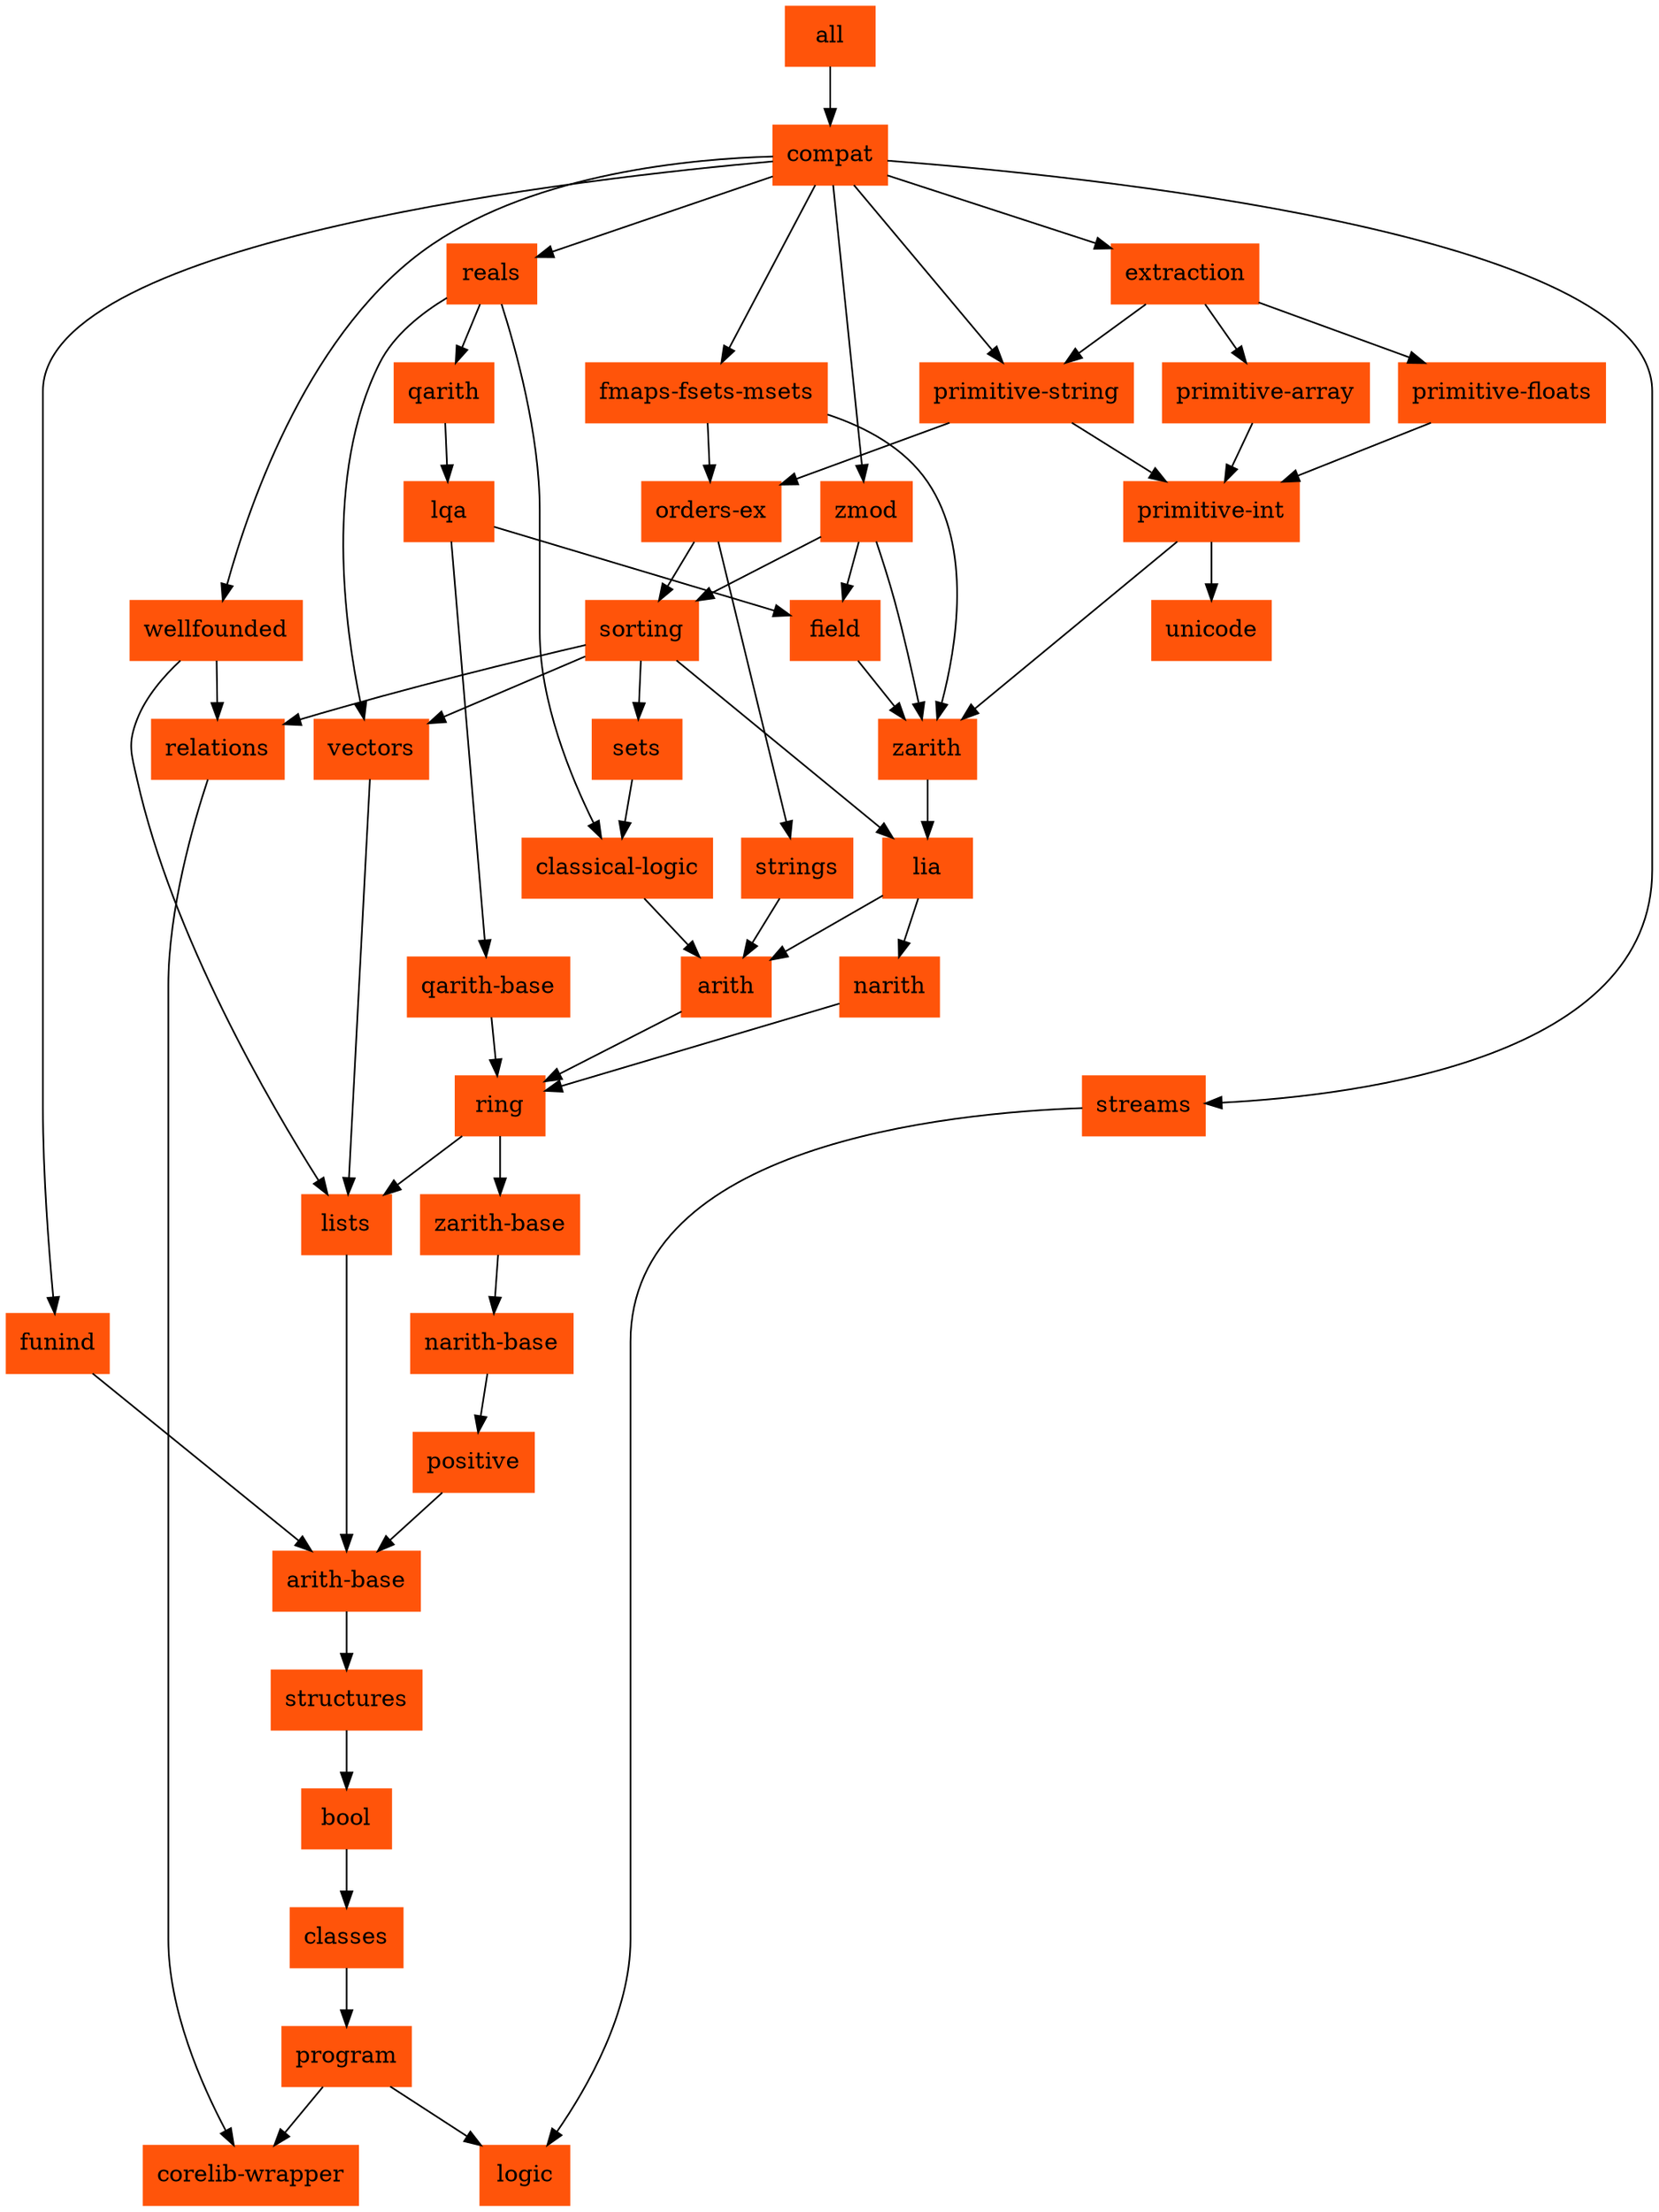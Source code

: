 # this has been mostly automatically generated by dev/tools/make-depends.sh
# when editing this, ensure to keep .nix/rocq-overlays/stdlib-subcomponents
# in sync
digraph stdlib_deps {
	node [color="#ff540a",
		shape=rectangle,
		style=filled
		URL="#\N"
	];
	bool -> classes;
	classes -> program;
	wellfounded -> relations;
	sorting -> relations;
	program -> "corelib-wrapper";
	program -> logic;
	strings -> arith;
	reals -> qarith;
	reals -> vectors;
	reals -> "classical-logic";
	"arith-base" -> structures;
	zarith -> lia;
	zmod -> zarith;
	zmod -> sorting;
	zmod -> field;
	qarith -> lqa;
	positive -> "arith-base";
	narith -> ring;
	ring -> lists;
	ring -> "zarith-base";
	arith -> ring;
	structures -> bool;
	"narith-base" -> positive;
	lists -> "arith-base";
	"zarith-base" -> "narith-base";
	"primitive-int" -> zarith;
	"primitive-int" -> unicode;
	lia -> narith;
	lia -> arith;
	"fmaps-fsets-msets" -> zarith;
	"fmaps-fsets-msets" -> "orders-ex";
	"orders-ex" -> strings;
	"orders-ex" -> sorting;
	sets -> "classical-logic";
	sorting -> lia;
	sorting -> sets;
	sorting -> vectors;
	"primitive-floats" -> "primitive-int";
	wellfounded -> lists;
	relations -> "corelib-wrapper";
	"primitive-string" -> "primitive-int";
	"primitive-string" -> "orders-ex";
	vectors -> lists;
	field -> zarith;
	lqa -> field;
	lqa -> "qarith-base";
	"qarith-base" -> ring;
	"classical-logic" -> arith;
	extraction -> "primitive-string";
	extraction -> "primitive-floats";
	extraction -> "primitive-array";
	"primitive-array" -> "primitive-int";
	streams -> logic;
	funind -> "arith-base";
	compat -> zmod;
	compat -> reals;
	compat -> "fmaps-fsets-msets";
	compat -> wellfounded;
	compat -> "primitive-string";
	compat -> extraction;
	compat -> streams;
	compat -> funind;
        all -> compat
}
